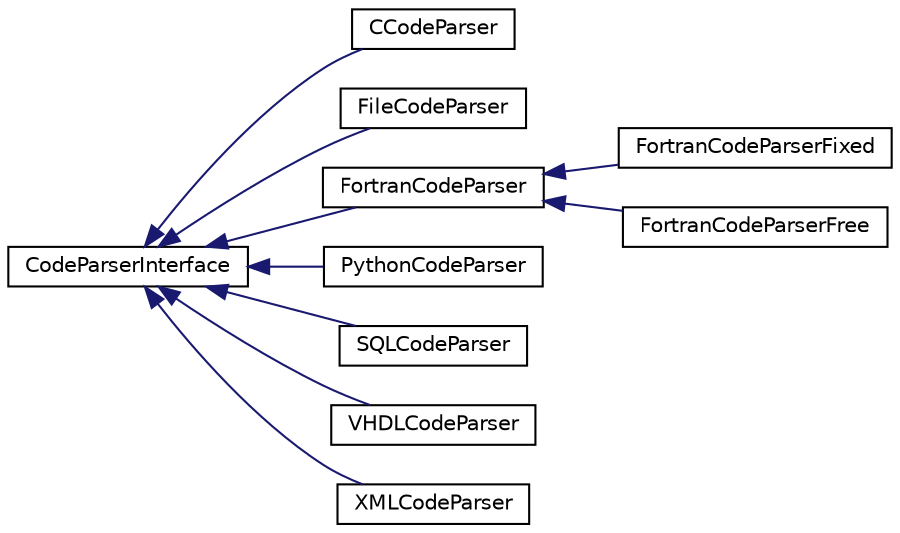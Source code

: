 digraph "Graphical Class Hierarchy"
{
 // INTERACTIVE_SVG=YES
 // LATEX_PDF_SIZE
  edge [fontname="Helvetica",fontsize="10",labelfontname="Helvetica",labelfontsize="10"];
  node [fontname="Helvetica",fontsize="10",shape=record];
  rankdir="LR";
  Node0 [label="CodeParserInterface",height=0.2,width=0.4,color="black", fillcolor="white", style="filled",URL="$d4/d65/class_code_parser_interface.html",tooltip="Abstract interface for code parsers."];
  Node0 -> Node1 [dir="back",color="midnightblue",fontsize="10",style="solid",fontname="Helvetica"];
  Node1 [label="CCodeParser",height=0.2,width=0.4,color="black", fillcolor="white", style="filled",URL="$d0/d53/class_c_code_parser.html",tooltip=" "];
  Node0 -> Node2 [dir="back",color="midnightblue",fontsize="10",style="solid",fontname="Helvetica"];
  Node2 [label="FileCodeParser",height=0.2,width=0.4,color="black", fillcolor="white", style="filled",URL="$da/d02/class_file_code_parser.html",tooltip="Generic code parser."];
  Node0 -> Node3 [dir="back",color="midnightblue",fontsize="10",style="solid",fontname="Helvetica"];
  Node3 [label="FortranCodeParser",height=0.2,width=0.4,color="black", fillcolor="white", style="filled",URL="$d8/dc0/class_fortran_code_parser.html",tooltip=" "];
  Node3 -> Node4 [dir="back",color="midnightblue",fontsize="10",style="solid",fontname="Helvetica"];
  Node4 [label="FortranCodeParserFixed",height=0.2,width=0.4,color="black", fillcolor="white", style="filled",URL="$d6/dbc/class_fortran_code_parser_fixed.html",tooltip=" "];
  Node3 -> Node5 [dir="back",color="midnightblue",fontsize="10",style="solid",fontname="Helvetica"];
  Node5 [label="FortranCodeParserFree",height=0.2,width=0.4,color="black", fillcolor="white", style="filled",URL="$d7/d86/class_fortran_code_parser_free.html",tooltip=" "];
  Node0 -> Node6 [dir="back",color="midnightblue",fontsize="10",style="solid",fontname="Helvetica"];
  Node6 [label="PythonCodeParser",height=0.2,width=0.4,color="black", fillcolor="white", style="filled",URL="$d5/d3e/class_python_code_parser.html",tooltip=" "];
  Node0 -> Node7 [dir="back",color="midnightblue",fontsize="10",style="solid",fontname="Helvetica"];
  Node7 [label="SQLCodeParser",height=0.2,width=0.4,color="black", fillcolor="white", style="filled",URL="$d1/d05/class_s_q_l_code_parser.html",tooltip="SQL scanner."];
  Node0 -> Node8 [dir="back",color="midnightblue",fontsize="10",style="solid",fontname="Helvetica"];
  Node8 [label="VHDLCodeParser",height=0.2,width=0.4,color="black", fillcolor="white", style="filled",URL="$de/d18/class_v_h_d_l_code_parser.html",tooltip=" "];
  Node0 -> Node9 [dir="back",color="midnightblue",fontsize="10",style="solid",fontname="Helvetica"];
  Node9 [label="XMLCodeParser",height=0.2,width=0.4,color="black", fillcolor="white", style="filled",URL="$d7/db4/class_x_m_l_code_parser.html",tooltip="XML scanner."];
}
